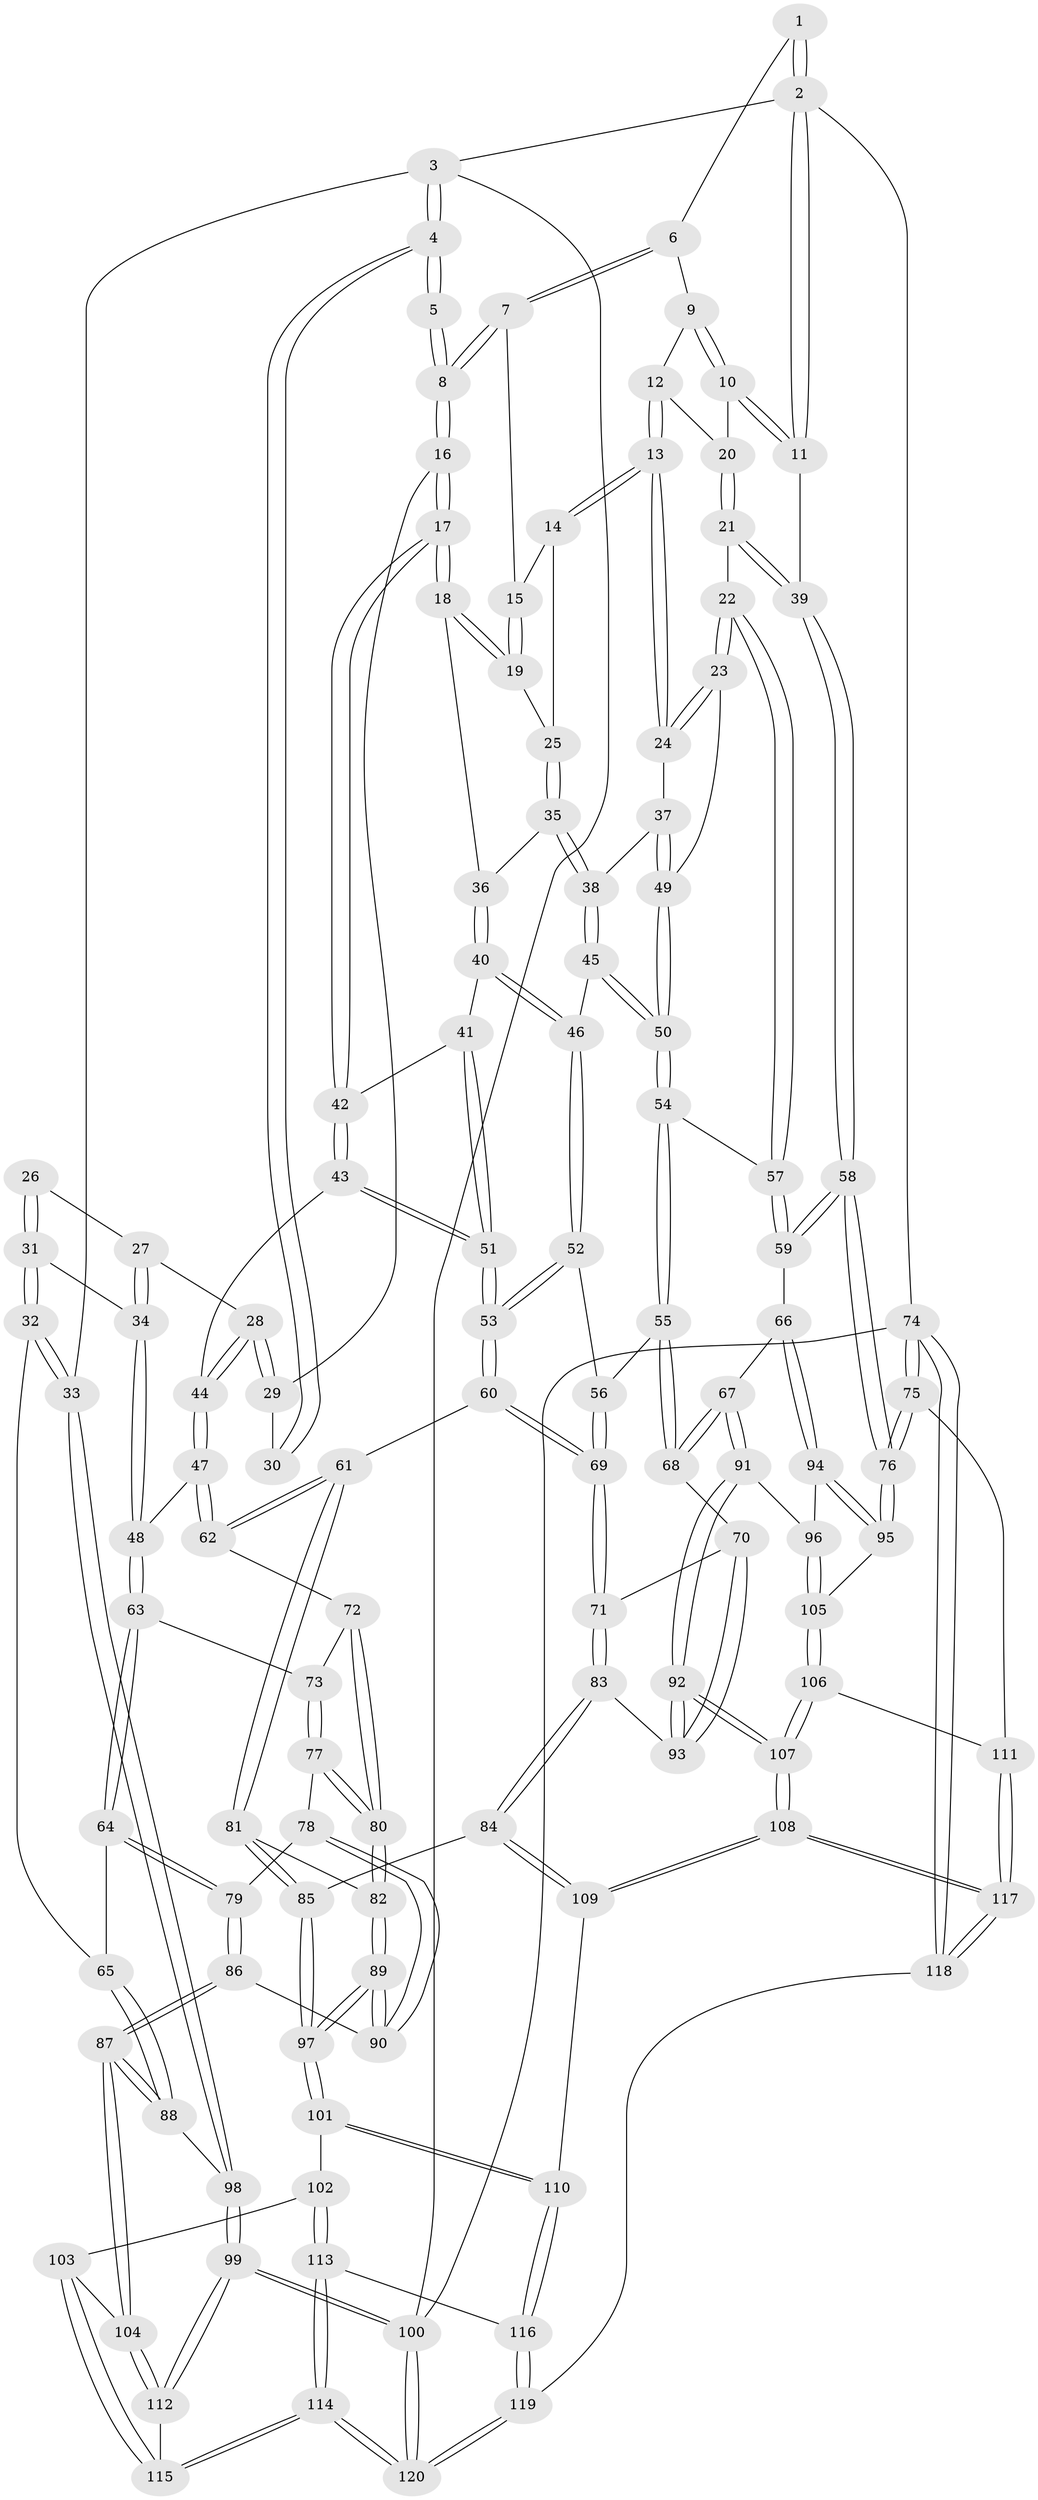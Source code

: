 // coarse degree distribution, {8: 0.03333333333333333, 4: 0.2833333333333333, 3: 0.11666666666666667, 5: 0.45, 6: 0.06666666666666667, 7: 0.03333333333333333, 2: 0.016666666666666666}
// Generated by graph-tools (version 1.1) at 2025/21/03/04/25 18:21:22]
// undirected, 120 vertices, 297 edges
graph export_dot {
graph [start="1"]
  node [color=gray90,style=filled];
  1 [pos="+0.6770662796841315+0"];
  2 [pos="+1+0"];
  3 [pos="+0+0"];
  4 [pos="+0+0"];
  5 [pos="+0.400499394738732+0"];
  6 [pos="+0.7130316371531269+0.10427404452357772"];
  7 [pos="+0.7102478413079683+0.10820583224004167"];
  8 [pos="+0.4649947772482394+0.20324346339115154"];
  9 [pos="+0.7882846812212749+0.13816045779945363"];
  10 [pos="+1+0"];
  11 [pos="+1+0"];
  12 [pos="+0.8304653158754858+0.20805201717061872"];
  13 [pos="+0.7506646721651297+0.2706159196997333"];
  14 [pos="+0.7143975952863715+0.2414932213089343"];
  15 [pos="+0.6988007037384335+0.18343585852842695"];
  16 [pos="+0.4646283490047903+0.2060413560858267"];
  17 [pos="+0.4652556331233003+0.20726064568615113"];
  18 [pos="+0.5472912107015864+0.24637282910984915"];
  19 [pos="+0.6016667828516398+0.24925384910488693"];
  20 [pos="+0.8523630945267643+0.21918010549621683"];
  21 [pos="+0.9096982123970279+0.3380019511258741"];
  22 [pos="+0.8452965975396707+0.3985304628514279"];
  23 [pos="+0.8435078996748046+0.3976100558178561"];
  24 [pos="+0.7629761617516471+0.3482635165801501"];
  25 [pos="+0.659084970605857+0.2827839737146396"];
  26 [pos="+0.13685694680558214+0.17936900251257606"];
  27 [pos="+0.16650044828115157+0.24708583100624423"];
  28 [pos="+0.2767582726702558+0.3347577830793024"];
  29 [pos="+0.3295008762295928+0.24553442731918784"];
  30 [pos="+0.11616957759451882+0.10719576824699861"];
  31 [pos="+0.08855981621832985+0.43935513462117987"];
  32 [pos="+0+0.4537834009304345"];
  33 [pos="+0+0.4518407210611301"];
  34 [pos="+0.1576675445639108+0.44374106834070215"];
  35 [pos="+0.6701383912300413+0.34263087419574983"];
  36 [pos="+0.5967628231515691+0.33087579898004466"];
  37 [pos="+0.7118427571132669+0.35543081999386467"];
  38 [pos="+0.6706042378946343+0.3431683586009192"];
  39 [pos="+1+0.2731892251738046"];
  40 [pos="+0.5676732947297545+0.40688391214902325"];
  41 [pos="+0.4959178656966686+0.37180060223606365"];
  42 [pos="+0.46105620031316147+0.31804642156073437"];
  43 [pos="+0.359745080866822+0.41876696410932357"];
  44 [pos="+0.26332041359568137+0.4268219660312617"];
  45 [pos="+0.6097608832214586+0.42456224189723046"];
  46 [pos="+0.5726762536663087+0.4135827262534434"];
  47 [pos="+0.2569524351412125+0.4327614358505314"];
  48 [pos="+0.20931520257756583+0.46014748761813196"];
  49 [pos="+0.681368249939585+0.43934958075661595"];
  50 [pos="+0.6567371678630479+0.47636851132760083"];
  51 [pos="+0.4562607335530302+0.5006996044734847"];
  52 [pos="+0.5450811707293863+0.463572199046936"];
  53 [pos="+0.4732744338611994+0.5399229965864771"];
  54 [pos="+0.6629854582955695+0.49840815203559835"];
  55 [pos="+0.6584790835477807+0.5158926516218257"];
  56 [pos="+0.6342488993569212+0.5298634042746863"];
  57 [pos="+0.8439780647241657+0.44960236466322784"];
  58 [pos="+1+0.48775943207716427"];
  59 [pos="+0.8516647222567703+0.47236667127234994"];
  60 [pos="+0.47384299674725927+0.5564417723887456"];
  61 [pos="+0.45577660120296476+0.5655228318297626"];
  62 [pos="+0.3892389175490578+0.5579896409963419"];
  63 [pos="+0.21326185814362159+0.4900283223724923"];
  64 [pos="+0.20233938840406987+0.5860078455669657"];
  65 [pos="+0.09106278590706914+0.6243133194417885"];
  66 [pos="+0.8569082145789918+0.5751895547090267"];
  67 [pos="+0.7813608844287624+0.6080980719223704"];
  68 [pos="+0.7364069424632119+0.6041894527973405"];
  69 [pos="+0.5429154461311626+0.600253312338502"];
  70 [pos="+0.7331284589790051+0.6070896754455598"];
  71 [pos="+0.5749879594718234+0.6905777212399773"];
  72 [pos="+0.33365654989851845+0.5837123228601578"];
  73 [pos="+0.308962482235273+0.5680208602116443"];
  74 [pos="+1+1"];
  75 [pos="+1+0.9314395548407223"];
  76 [pos="+1+0.7178528462049031"];
  77 [pos="+0.27524115715957054+0.6356733993735603"];
  78 [pos="+0.24858496826612045+0.6307339159341263"];
  79 [pos="+0.21229245798306293+0.6134021020565004"];
  80 [pos="+0.3212955231877143+0.6483173635950832"];
  81 [pos="+0.4251978153502579+0.6151949265234831"];
  82 [pos="+0.3287083159524064+0.6574091869383352"];
  83 [pos="+0.5749375709541432+0.6921876837418763"];
  84 [pos="+0.5419388140667292+0.7353305183657713"];
  85 [pos="+0.41810446700272796+0.7356135915812344"];
  86 [pos="+0.18166591732690363+0.702903131368327"];
  87 [pos="+0.12397208219709609+0.7599906685197153"];
  88 [pos="+0.104897673315213+0.7361003250570867"];
  89 [pos="+0.34306163082302654+0.7682470597678134"];
  90 [pos="+0.27147630764860253+0.7231233953516255"];
  91 [pos="+0.7715505844398419+0.7298343431689571"];
  92 [pos="+0.7251098275055867+0.7868569119524244"];
  93 [pos="+0.68974828718676+0.7541579900664281"];
  94 [pos="+0.982369833419459+0.6720762801536189"];
  95 [pos="+1+0.6837544649182373"];
  96 [pos="+0.7780368004665261+0.7297373204234424"];
  97 [pos="+0.3463110818268384+0.7743928470344367"];
  98 [pos="+0+0.6113640752611235"];
  99 [pos="+0+0.9097796881047537"];
  100 [pos="+0+1"];
  101 [pos="+0.3435181567865619+0.7856939126163119"];
  102 [pos="+0.294292494162984+0.8101969165934996"];
  103 [pos="+0.2602501389054473+0.8174244054554406"];
  104 [pos="+0.12461842594417874+0.7880199901849803"];
  105 [pos="+0.8854171442169309+0.7746155412151691"];
  106 [pos="+0.8169367355775876+0.8565707992828109"];
  107 [pos="+0.7422417625936953+0.8796716139413828"];
  108 [pos="+0.686990907947118+0.9820318894229887"];
  109 [pos="+0.5430058883141062+0.8075645989806156"];
  110 [pos="+0.41410056963334274+0.8955846514539737"];
  111 [pos="+0.9475207301540143+0.9045865304090168"];
  112 [pos="+0.07362393508428869+0.8694846896949122"];
  113 [pos="+0.2808417532050181+0.9820858733617607"];
  114 [pos="+0.205235077476997+1"];
  115 [pos="+0.18574338232098173+1"];
  116 [pos="+0.4141292513985326+0.8962691556574128"];
  117 [pos="+0.6719807848221055+1"];
  118 [pos="+0.6560632716131337+1"];
  119 [pos="+0.6122387600251059+1"];
  120 [pos="+0.21001866441388808+1"];
  1 -- 2;
  1 -- 2;
  1 -- 6;
  2 -- 3;
  2 -- 11;
  2 -- 11;
  2 -- 74;
  3 -- 4;
  3 -- 4;
  3 -- 33;
  3 -- 100;
  4 -- 5;
  4 -- 5;
  4 -- 30;
  4 -- 30;
  5 -- 8;
  5 -- 8;
  6 -- 7;
  6 -- 7;
  6 -- 9;
  7 -- 8;
  7 -- 8;
  7 -- 15;
  8 -- 16;
  8 -- 16;
  9 -- 10;
  9 -- 10;
  9 -- 12;
  10 -- 11;
  10 -- 11;
  10 -- 20;
  11 -- 39;
  12 -- 13;
  12 -- 13;
  12 -- 20;
  13 -- 14;
  13 -- 14;
  13 -- 24;
  13 -- 24;
  14 -- 15;
  14 -- 25;
  15 -- 19;
  15 -- 19;
  16 -- 17;
  16 -- 17;
  16 -- 29;
  17 -- 18;
  17 -- 18;
  17 -- 42;
  17 -- 42;
  18 -- 19;
  18 -- 19;
  18 -- 36;
  19 -- 25;
  20 -- 21;
  20 -- 21;
  21 -- 22;
  21 -- 39;
  21 -- 39;
  22 -- 23;
  22 -- 23;
  22 -- 57;
  22 -- 57;
  23 -- 24;
  23 -- 24;
  23 -- 49;
  24 -- 37;
  25 -- 35;
  25 -- 35;
  26 -- 27;
  26 -- 31;
  26 -- 31;
  27 -- 28;
  27 -- 34;
  27 -- 34;
  28 -- 29;
  28 -- 29;
  28 -- 44;
  28 -- 44;
  29 -- 30;
  31 -- 32;
  31 -- 32;
  31 -- 34;
  32 -- 33;
  32 -- 33;
  32 -- 65;
  33 -- 98;
  33 -- 98;
  34 -- 48;
  34 -- 48;
  35 -- 36;
  35 -- 38;
  35 -- 38;
  36 -- 40;
  36 -- 40;
  37 -- 38;
  37 -- 49;
  37 -- 49;
  38 -- 45;
  38 -- 45;
  39 -- 58;
  39 -- 58;
  40 -- 41;
  40 -- 46;
  40 -- 46;
  41 -- 42;
  41 -- 51;
  41 -- 51;
  42 -- 43;
  42 -- 43;
  43 -- 44;
  43 -- 51;
  43 -- 51;
  44 -- 47;
  44 -- 47;
  45 -- 46;
  45 -- 50;
  45 -- 50;
  46 -- 52;
  46 -- 52;
  47 -- 48;
  47 -- 62;
  47 -- 62;
  48 -- 63;
  48 -- 63;
  49 -- 50;
  49 -- 50;
  50 -- 54;
  50 -- 54;
  51 -- 53;
  51 -- 53;
  52 -- 53;
  52 -- 53;
  52 -- 56;
  53 -- 60;
  53 -- 60;
  54 -- 55;
  54 -- 55;
  54 -- 57;
  55 -- 56;
  55 -- 68;
  55 -- 68;
  56 -- 69;
  56 -- 69;
  57 -- 59;
  57 -- 59;
  58 -- 59;
  58 -- 59;
  58 -- 76;
  58 -- 76;
  59 -- 66;
  60 -- 61;
  60 -- 69;
  60 -- 69;
  61 -- 62;
  61 -- 62;
  61 -- 81;
  61 -- 81;
  62 -- 72;
  63 -- 64;
  63 -- 64;
  63 -- 73;
  64 -- 65;
  64 -- 79;
  64 -- 79;
  65 -- 88;
  65 -- 88;
  66 -- 67;
  66 -- 94;
  66 -- 94;
  67 -- 68;
  67 -- 68;
  67 -- 91;
  67 -- 91;
  68 -- 70;
  69 -- 71;
  69 -- 71;
  70 -- 71;
  70 -- 93;
  70 -- 93;
  71 -- 83;
  71 -- 83;
  72 -- 73;
  72 -- 80;
  72 -- 80;
  73 -- 77;
  73 -- 77;
  74 -- 75;
  74 -- 75;
  74 -- 118;
  74 -- 118;
  74 -- 100;
  75 -- 76;
  75 -- 76;
  75 -- 111;
  76 -- 95;
  76 -- 95;
  77 -- 78;
  77 -- 80;
  77 -- 80;
  78 -- 79;
  78 -- 90;
  78 -- 90;
  79 -- 86;
  79 -- 86;
  80 -- 82;
  80 -- 82;
  81 -- 82;
  81 -- 85;
  81 -- 85;
  82 -- 89;
  82 -- 89;
  83 -- 84;
  83 -- 84;
  83 -- 93;
  84 -- 85;
  84 -- 109;
  84 -- 109;
  85 -- 97;
  85 -- 97;
  86 -- 87;
  86 -- 87;
  86 -- 90;
  87 -- 88;
  87 -- 88;
  87 -- 104;
  87 -- 104;
  88 -- 98;
  89 -- 90;
  89 -- 90;
  89 -- 97;
  89 -- 97;
  91 -- 92;
  91 -- 92;
  91 -- 96;
  92 -- 93;
  92 -- 93;
  92 -- 107;
  92 -- 107;
  94 -- 95;
  94 -- 95;
  94 -- 96;
  95 -- 105;
  96 -- 105;
  96 -- 105;
  97 -- 101;
  97 -- 101;
  98 -- 99;
  98 -- 99;
  99 -- 100;
  99 -- 100;
  99 -- 112;
  99 -- 112;
  100 -- 120;
  100 -- 120;
  101 -- 102;
  101 -- 110;
  101 -- 110;
  102 -- 103;
  102 -- 113;
  102 -- 113;
  103 -- 104;
  103 -- 115;
  103 -- 115;
  104 -- 112;
  104 -- 112;
  105 -- 106;
  105 -- 106;
  106 -- 107;
  106 -- 107;
  106 -- 111;
  107 -- 108;
  107 -- 108;
  108 -- 109;
  108 -- 109;
  108 -- 117;
  108 -- 117;
  109 -- 110;
  110 -- 116;
  110 -- 116;
  111 -- 117;
  111 -- 117;
  112 -- 115;
  113 -- 114;
  113 -- 114;
  113 -- 116;
  114 -- 115;
  114 -- 115;
  114 -- 120;
  114 -- 120;
  116 -- 119;
  116 -- 119;
  117 -- 118;
  117 -- 118;
  118 -- 119;
  119 -- 120;
  119 -- 120;
}
